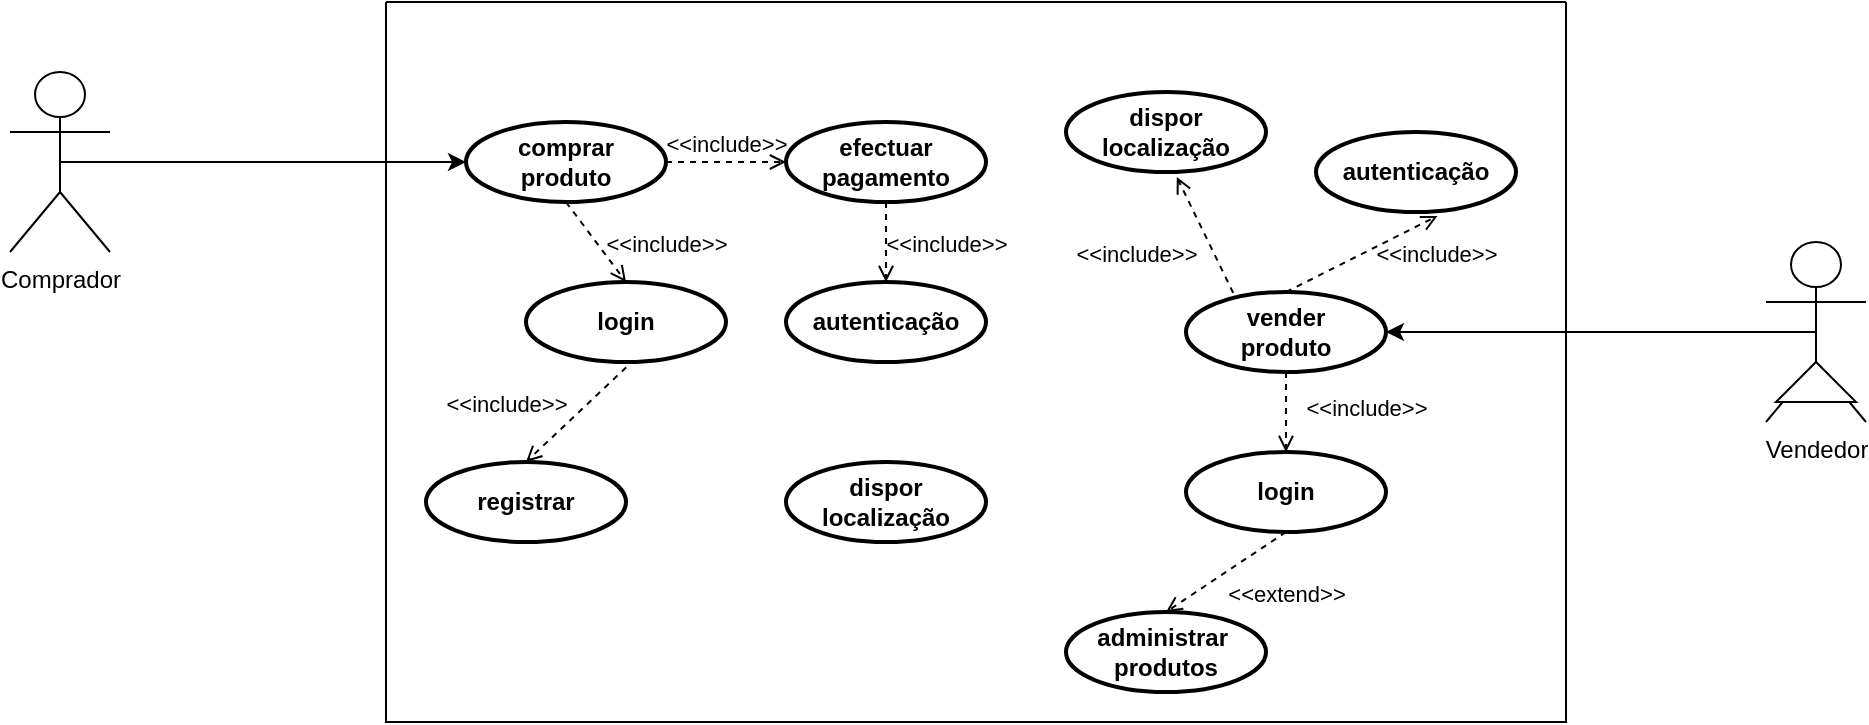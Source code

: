 <mxfile version="24.2.3" type="github">
  <diagram id="C5RBs43oDa-KdzZeNtuy" name="Page-1">
    <mxGraphModel dx="2062" dy="665" grid="1" gridSize="10" guides="1" tooltips="1" connect="1" arrows="1" fold="1" page="1" pageScale="1" pageWidth="827" pageHeight="1169" math="0" shadow="0">
      <root>
        <mxCell id="WIyWlLk6GJQsqaUBKTNV-0" />
        <mxCell id="WIyWlLk6GJQsqaUBKTNV-1" parent="WIyWlLk6GJQsqaUBKTNV-0" />
        <mxCell id="MAND4tqDTdyMF2WOXjCk-0" value="Comprador" style="shape=umlActor;verticalLabelPosition=bottom;verticalAlign=top;html=1;outlineConnect=0;" vertex="1" parent="WIyWlLk6GJQsqaUBKTNV-1">
          <mxGeometry x="-438" y="205" width="50" height="90" as="geometry" />
        </mxCell>
        <mxCell id="MAND4tqDTdyMF2WOXjCk-6" value="" style="swimlane;startSize=0;" vertex="1" parent="WIyWlLk6GJQsqaUBKTNV-1">
          <mxGeometry x="-250" y="170" width="590" height="360" as="geometry" />
        </mxCell>
        <mxCell id="MAND4tqDTdyMF2WOXjCk-14" value="&lt;b&gt;comprar&lt;/b&gt;&lt;div&gt;&lt;b&gt;produto&lt;/b&gt;&lt;/div&gt;" style="strokeWidth=2;html=1;shape=mxgraph.flowchart.start_1;whiteSpace=wrap;" vertex="1" parent="MAND4tqDTdyMF2WOXjCk-6">
          <mxGeometry x="40" y="60" width="100" height="40" as="geometry" />
        </mxCell>
        <mxCell id="MAND4tqDTdyMF2WOXjCk-18" value="&lt;b&gt;login&lt;/b&gt;" style="strokeWidth=2;html=1;shape=mxgraph.flowchart.start_1;whiteSpace=wrap;" vertex="1" parent="MAND4tqDTdyMF2WOXjCk-6">
          <mxGeometry x="70" y="140" width="100" height="40" as="geometry" />
        </mxCell>
        <mxCell id="MAND4tqDTdyMF2WOXjCk-19" value="&amp;lt;&amp;lt;include&amp;gt;&amp;gt;" style="html=1;verticalAlign=bottom;labelBackgroundColor=none;endArrow=open;endFill=0;dashed=1;rounded=0;entryX=0.5;entryY=0;entryDx=0;entryDy=0;entryPerimeter=0;exitX=0.5;exitY=1;exitDx=0;exitDy=0;exitPerimeter=0;" edge="1" parent="MAND4tqDTdyMF2WOXjCk-6" source="MAND4tqDTdyMF2WOXjCk-14" target="MAND4tqDTdyMF2WOXjCk-18">
          <mxGeometry x="1" y="22" width="160" relative="1" as="geometry">
            <mxPoint x="140" y="120" as="sourcePoint" />
            <mxPoint x="230" y="210" as="targetPoint" />
            <mxPoint x="2" y="3" as="offset" />
          </mxGeometry>
        </mxCell>
        <mxCell id="MAND4tqDTdyMF2WOXjCk-21" value="&lt;b&gt;registrar&lt;/b&gt;" style="strokeWidth=2;html=1;shape=mxgraph.flowchart.start_1;whiteSpace=wrap;" vertex="1" parent="MAND4tqDTdyMF2WOXjCk-6">
          <mxGeometry x="20" y="230" width="100" height="40" as="geometry" />
        </mxCell>
        <mxCell id="MAND4tqDTdyMF2WOXjCk-22" value="&amp;lt;&amp;lt;include&amp;gt;&amp;gt;" style="html=1;verticalAlign=bottom;labelBackgroundColor=none;endArrow=open;endFill=0;dashed=1;rounded=0;exitX=0.501;exitY=1.067;exitDx=0;exitDy=0;exitPerimeter=0;entryX=0.5;entryY=0;entryDx=0;entryDy=0;entryPerimeter=0;" edge="1" parent="MAND4tqDTdyMF2WOXjCk-6" source="MAND4tqDTdyMF2WOXjCk-18">
          <mxGeometry x="0.812" y="-21" width="160" relative="1" as="geometry">
            <mxPoint x="120" y="240" as="sourcePoint" />
            <mxPoint x="70" y="230" as="targetPoint" />
            <mxPoint as="offset" />
          </mxGeometry>
        </mxCell>
        <mxCell id="MAND4tqDTdyMF2WOXjCk-30" value="&lt;b&gt;vender&lt;/b&gt;&lt;div&gt;&lt;b&gt;produto&lt;/b&gt;&lt;/div&gt;" style="strokeWidth=2;html=1;shape=mxgraph.flowchart.start_1;whiteSpace=wrap;" vertex="1" parent="MAND4tqDTdyMF2WOXjCk-6">
          <mxGeometry x="400" y="145" width="100" height="40" as="geometry" />
        </mxCell>
        <mxCell id="MAND4tqDTdyMF2WOXjCk-31" value="&lt;b&gt;login&lt;/b&gt;" style="strokeWidth=2;html=1;shape=mxgraph.flowchart.start_1;whiteSpace=wrap;" vertex="1" parent="MAND4tqDTdyMF2WOXjCk-6">
          <mxGeometry x="400" y="225" width="100" height="40" as="geometry" />
        </mxCell>
        <mxCell id="MAND4tqDTdyMF2WOXjCk-16" value="&amp;lt;&amp;lt;include&amp;gt;&amp;gt;" style="html=1;verticalAlign=bottom;labelBackgroundColor=none;endArrow=open;endFill=0;dashed=1;rounded=0;entryX=0.5;entryY=0;entryDx=0;entryDy=0;entryPerimeter=0;exitX=0.5;exitY=1;exitDx=0;exitDy=0;exitPerimeter=0;" edge="1" parent="MAND4tqDTdyMF2WOXjCk-6" source="MAND4tqDTdyMF2WOXjCk-30" target="MAND4tqDTdyMF2WOXjCk-31">
          <mxGeometry x="0.333" y="40" width="160" relative="1" as="geometry">
            <mxPoint x="830" y="140" as="sourcePoint" />
            <mxPoint x="670" y="10" as="targetPoint" />
            <mxPoint as="offset" />
          </mxGeometry>
        </mxCell>
        <mxCell id="MAND4tqDTdyMF2WOXjCk-33" value="&lt;b&gt;administrar&amp;nbsp;&lt;/b&gt;&lt;div&gt;&lt;b&gt;produtos&lt;/b&gt;&lt;/div&gt;" style="strokeWidth=2;html=1;shape=mxgraph.flowchart.start_1;whiteSpace=wrap;" vertex="1" parent="MAND4tqDTdyMF2WOXjCk-6">
          <mxGeometry x="340" y="305" width="100" height="40" as="geometry" />
        </mxCell>
        <mxCell id="MAND4tqDTdyMF2WOXjCk-35" value="&amp;lt;&amp;lt;extend&amp;gt;&amp;gt;" style="html=1;verticalAlign=bottom;labelBackgroundColor=none;endArrow=open;endFill=0;dashed=1;rounded=0;entryX=0.5;entryY=0;entryDx=0;entryDy=0;entryPerimeter=0;exitX=0.5;exitY=1;exitDx=0;exitDy=0;exitPerimeter=0;" edge="1" parent="MAND4tqDTdyMF2WOXjCk-6" source="MAND4tqDTdyMF2WOXjCk-31" target="MAND4tqDTdyMF2WOXjCk-33">
          <mxGeometry x="-0.385" y="33" width="160" relative="1" as="geometry">
            <mxPoint x="380" y="269.41" as="sourcePoint" />
            <mxPoint x="540" y="269.41" as="targetPoint" />
            <mxPoint as="offset" />
          </mxGeometry>
        </mxCell>
        <mxCell id="MAND4tqDTdyMF2WOXjCk-36" value="&lt;b&gt;dispor localização&lt;/b&gt;" style="strokeWidth=2;html=1;shape=mxgraph.flowchart.start_1;whiteSpace=wrap;" vertex="1" parent="MAND4tqDTdyMF2WOXjCk-6">
          <mxGeometry x="200" y="230" width="100" height="40" as="geometry" />
        </mxCell>
        <mxCell id="MAND4tqDTdyMF2WOXjCk-42" value="&lt;b&gt;efectuar pagamento&lt;/b&gt;" style="strokeWidth=2;html=1;shape=mxgraph.flowchart.start_1;whiteSpace=wrap;" vertex="1" parent="MAND4tqDTdyMF2WOXjCk-6">
          <mxGeometry x="200" y="60" width="100" height="40" as="geometry" />
        </mxCell>
        <mxCell id="MAND4tqDTdyMF2WOXjCk-43" value="&amp;lt;&amp;lt;include&amp;gt;&amp;gt;" style="html=1;verticalAlign=bottom;labelBackgroundColor=none;endArrow=open;endFill=0;dashed=1;rounded=0;exitX=1;exitY=0.5;exitDx=0;exitDy=0;exitPerimeter=0;entryX=0;entryY=0.5;entryDx=0;entryDy=0;entryPerimeter=0;" edge="1" parent="MAND4tqDTdyMF2WOXjCk-6" source="MAND4tqDTdyMF2WOXjCk-14" target="MAND4tqDTdyMF2WOXjCk-42">
          <mxGeometry width="160" relative="1" as="geometry">
            <mxPoint x="170" y="180" as="sourcePoint" />
            <mxPoint x="330" y="180" as="targetPoint" />
            <mxPoint as="offset" />
          </mxGeometry>
        </mxCell>
        <mxCell id="MAND4tqDTdyMF2WOXjCk-44" value="&lt;b&gt;autenticação&lt;/b&gt;" style="strokeWidth=2;html=1;shape=mxgraph.flowchart.start_1;whiteSpace=wrap;" vertex="1" parent="MAND4tqDTdyMF2WOXjCk-6">
          <mxGeometry x="200" y="140" width="100" height="40" as="geometry" />
        </mxCell>
        <mxCell id="MAND4tqDTdyMF2WOXjCk-45" value="&amp;lt;&amp;lt;include&amp;gt;&amp;gt;" style="html=1;verticalAlign=bottom;labelBackgroundColor=none;endArrow=open;endFill=0;dashed=1;rounded=0;exitX=0.5;exitY=1;exitDx=0;exitDy=0;exitPerimeter=0;entryX=0.5;entryY=0;entryDx=0;entryDy=0;entryPerimeter=0;" edge="1" parent="MAND4tqDTdyMF2WOXjCk-6" source="MAND4tqDTdyMF2WOXjCk-42" target="MAND4tqDTdyMF2WOXjCk-44">
          <mxGeometry x="0.5" y="30" width="160" relative="1" as="geometry">
            <mxPoint x="260" y="120" as="sourcePoint" />
            <mxPoint x="320" y="120" as="targetPoint" />
            <mxPoint as="offset" />
          </mxGeometry>
        </mxCell>
        <mxCell id="MAND4tqDTdyMF2WOXjCk-46" value="&lt;b&gt;autenticação&lt;/b&gt;" style="strokeWidth=2;html=1;shape=mxgraph.flowchart.start_1;whiteSpace=wrap;" vertex="1" parent="MAND4tqDTdyMF2WOXjCk-6">
          <mxGeometry x="465" y="65" width="100" height="40" as="geometry" />
        </mxCell>
        <mxCell id="MAND4tqDTdyMF2WOXjCk-47" value="&amp;lt;&amp;lt;include&amp;gt;&amp;gt;" style="html=1;verticalAlign=bottom;labelBackgroundColor=none;endArrow=open;endFill=0;dashed=1;rounded=0;exitX=0.5;exitY=0;exitDx=0;exitDy=0;exitPerimeter=0;entryX=0.607;entryY=1.05;entryDx=0;entryDy=0;entryPerimeter=0;" edge="1" parent="MAND4tqDTdyMF2WOXjCk-6" source="MAND4tqDTdyMF2WOXjCk-30" target="MAND4tqDTdyMF2WOXjCk-46">
          <mxGeometry x="0.689" y="-25" width="160" relative="1" as="geometry">
            <mxPoint x="410" y="118" as="sourcePoint" />
            <mxPoint x="360" y="165" as="targetPoint" />
            <mxPoint as="offset" />
          </mxGeometry>
        </mxCell>
        <mxCell id="MAND4tqDTdyMF2WOXjCk-49" value="&lt;b&gt;dispor localização&lt;/b&gt;" style="strokeWidth=2;html=1;shape=mxgraph.flowchart.start_1;whiteSpace=wrap;" vertex="1" parent="MAND4tqDTdyMF2WOXjCk-6">
          <mxGeometry x="340" y="45" width="100" height="40" as="geometry" />
        </mxCell>
        <mxCell id="MAND4tqDTdyMF2WOXjCk-50" value="&amp;lt;&amp;lt;include&amp;gt;&amp;gt;" style="html=1;verticalAlign=bottom;labelBackgroundColor=none;endArrow=open;endFill=0;dashed=1;rounded=0;exitX=0.236;exitY=0.011;exitDx=0;exitDy=0;exitPerimeter=0;entryX=0.554;entryY=1.063;entryDx=0;entryDy=0;entryPerimeter=0;" edge="1" parent="MAND4tqDTdyMF2WOXjCk-6" source="MAND4tqDTdyMF2WOXjCk-30" target="MAND4tqDTdyMF2WOXjCk-49">
          <mxGeometry x="-0.048" y="39" width="160" relative="1" as="geometry">
            <mxPoint x="352" y="145" as="sourcePoint" />
            <mxPoint x="428" y="107" as="targetPoint" />
            <mxPoint as="offset" />
          </mxGeometry>
        </mxCell>
        <mxCell id="MAND4tqDTdyMF2WOXjCk-29" value="" style="group" vertex="1" connectable="0" parent="WIyWlLk6GJQsqaUBKTNV-1">
          <mxGeometry x="440" y="290" width="50" height="90" as="geometry" />
        </mxCell>
        <mxCell id="MAND4tqDTdyMF2WOXjCk-23" value="Vendedor" style="shape=umlActor;verticalLabelPosition=bottom;verticalAlign=top;html=1;outlineConnect=0;" vertex="1" parent="MAND4tqDTdyMF2WOXjCk-29">
          <mxGeometry width="50" height="90" as="geometry" />
        </mxCell>
        <mxCell id="MAND4tqDTdyMF2WOXjCk-27" value="" style="triangle;whiteSpace=wrap;html=1;rotation=-90;" vertex="1" parent="MAND4tqDTdyMF2WOXjCk-29">
          <mxGeometry x="15" y="50" width="20" height="40" as="geometry" />
        </mxCell>
        <mxCell id="MAND4tqDTdyMF2WOXjCk-39" value="" style="endArrow=classic;html=1;rounded=0;entryX=0;entryY=0.5;entryDx=0;entryDy=0;entryPerimeter=0;exitX=0.5;exitY=0.5;exitDx=0;exitDy=0;exitPerimeter=0;" edge="1" parent="WIyWlLk6GJQsqaUBKTNV-1" source="MAND4tqDTdyMF2WOXjCk-0" target="MAND4tqDTdyMF2WOXjCk-14">
          <mxGeometry width="50" height="50" relative="1" as="geometry">
            <mxPoint x="-350" y="320" as="sourcePoint" />
            <mxPoint x="-300" y="270" as="targetPoint" />
          </mxGeometry>
        </mxCell>
        <mxCell id="MAND4tqDTdyMF2WOXjCk-40" value="" style="endArrow=classic;html=1;rounded=0;entryX=1;entryY=0.5;entryDx=0;entryDy=0;entryPerimeter=0;exitX=0.5;exitY=0.5;exitDx=0;exitDy=0;exitPerimeter=0;" edge="1" parent="WIyWlLk6GJQsqaUBKTNV-1" source="MAND4tqDTdyMF2WOXjCk-23" target="MAND4tqDTdyMF2WOXjCk-30">
          <mxGeometry width="50" height="50" relative="1" as="geometry">
            <mxPoint x="180" y="290" as="sourcePoint" />
            <mxPoint x="230" y="240" as="targetPoint" />
          </mxGeometry>
        </mxCell>
      </root>
    </mxGraphModel>
  </diagram>
</mxfile>
